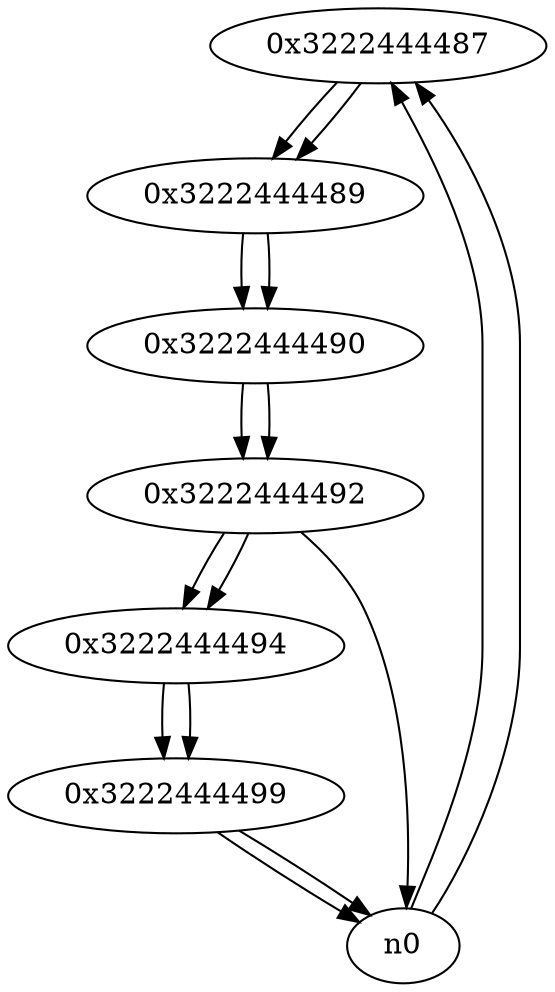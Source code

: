 digraph G{
/* nodes */
  n1 [label="0x3222444487"]
  n2 [label="0x3222444489"]
  n3 [label="0x3222444490"]
  n4 [label="0x3222444492"]
  n5 [label="0x3222444494"]
  n6 [label="0x3222444499"]
/* edges */
n1 -> n2;
n0 -> n1;
n0 -> n1;
n2 -> n3;
n1 -> n2;
n3 -> n4;
n2 -> n3;
n4 -> n5;
n4 -> n0;
n3 -> n4;
n5 -> n6;
n4 -> n5;
n6 -> n0;
n6 -> n0;
n5 -> n6;
}
